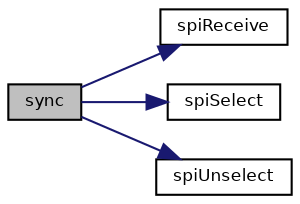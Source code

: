digraph "sync"
{
  bgcolor="transparent";
  edge [fontname="Helvetica",fontsize="8",labelfontname="Helvetica",labelfontsize="8"];
  node [fontname="Helvetica",fontsize="8",shape=record];
  rankdir="LR";
  Node41 [label="sync",height=0.2,width=0.4,color="black", fillcolor="grey75", style="filled", fontcolor="black"];
  Node41 -> Node42 [color="midnightblue",fontsize="8",style="solid",fontname="Helvetica"];
  Node42 [label="spiReceive",height=0.2,width=0.4,color="black",URL="$group___s_p_i.html#gadd99ad823b391dde114f04dedafe5e80",tooltip="Receives data from the SPI bus. "];
  Node41 -> Node43 [color="midnightblue",fontsize="8",style="solid",fontname="Helvetica"];
  Node43 [label="spiSelect",height=0.2,width=0.4,color="black",URL="$group___s_p_i.html#ga00809152c869db80192aa3e04266a99a",tooltip="Asserts the slave select signal and prepares for transfers. "];
  Node41 -> Node44 [color="midnightblue",fontsize="8",style="solid",fontname="Helvetica"];
  Node44 [label="spiUnselect",height=0.2,width=0.4,color="black",URL="$group___s_p_i.html#gae291c012872da9c89dec23581f701b5f",tooltip="Deasserts the slave select signal. "];
}
